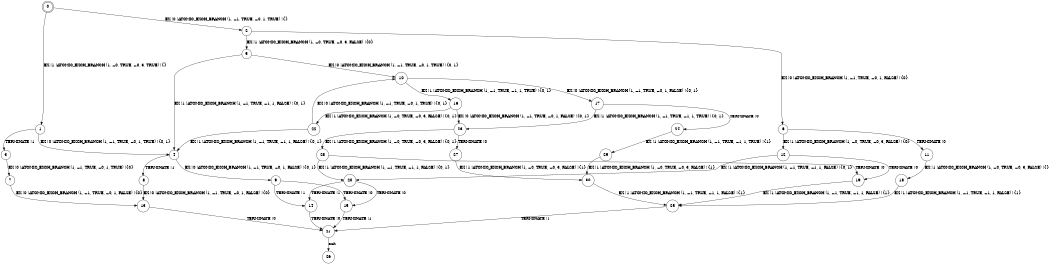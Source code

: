 digraph BCG {
size = "7, 10.5";
center = TRUE;
node [shape = circle];
0 [peripheries = 2];
0 -> 1 [label = "EX !1 !ATOMIC_EXCH_BRANCH (1, +0, TRUE, +0, 3, TRUE) !{}"];
0 -> 2 [label = "EX !0 !ATOMIC_EXCH_BRANCH (1, +1, TRUE, +0, 1, TRUE) !{}"];
1 -> 3 [label = "TERMINATE !1"];
1 -> 4 [label = "EX !0 !ATOMIC_EXCH_BRANCH (1, +1, TRUE, +0, 1, TRUE) !{0, 1}"];
2 -> 5 [label = "EX !1 !ATOMIC_EXCH_BRANCH (1, +0, TRUE, +0, 3, FALSE) !{0}"];
2 -> 6 [label = "EX !0 !ATOMIC_EXCH_BRANCH (1, +1, TRUE, +0, 1, FALSE) !{0}"];
3 -> 7 [label = "EX !0 !ATOMIC_EXCH_BRANCH (1, +1, TRUE, +0, 1, TRUE) !{0}"];
4 -> 8 [label = "TERMINATE !1"];
4 -> 9 [label = "EX !0 !ATOMIC_EXCH_BRANCH (1, +1, TRUE, +0, 1, FALSE) !{0, 1}"];
5 -> 4 [label = "EX !1 !ATOMIC_EXCH_BRANCH (1, +1, TRUE, +1, 1, FALSE) !{0, 1}"];
5 -> 10 [label = "EX !0 !ATOMIC_EXCH_BRANCH (1, +1, TRUE, +0, 1, TRUE) !{0, 1}"];
6 -> 11 [label = "TERMINATE !0"];
6 -> 12 [label = "EX !1 !ATOMIC_EXCH_BRANCH (1, +0, TRUE, +0, 3, FALSE) !{0}"];
7 -> 13 [label = "EX !0 !ATOMIC_EXCH_BRANCH (1, +1, TRUE, +0, 1, FALSE) !{0}"];
8 -> 13 [label = "EX !0 !ATOMIC_EXCH_BRANCH (1, +1, TRUE, +0, 1, FALSE) !{0}"];
9 -> 14 [label = "TERMINATE !1"];
9 -> 15 [label = "TERMINATE !0"];
10 -> 16 [label = "EX !1 !ATOMIC_EXCH_BRANCH (1, +1, TRUE, +1, 1, TRUE) !{0, 1}"];
10 -> 17 [label = "EX !0 !ATOMIC_EXCH_BRANCH (1, +1, TRUE, +0, 1, FALSE) !{0, 1}"];
11 -> 18 [label = "EX !1 !ATOMIC_EXCH_BRANCH (1, +0, TRUE, +0, 3, FALSE) !{}"];
12 -> 19 [label = "TERMINATE !0"];
12 -> 20 [label = "EX !1 !ATOMIC_EXCH_BRANCH (1, +1, TRUE, +1, 1, FALSE) !{0, 1}"];
13 -> 21 [label = "TERMINATE !0"];
14 -> 21 [label = "TERMINATE !0"];
15 -> 21 [label = "TERMINATE !1"];
16 -> 22 [label = "EX !1 !ATOMIC_EXCH_BRANCH (1, +0, TRUE, +0, 3, FALSE) !{0, 1}"];
16 -> 23 [label = "EX !0 !ATOMIC_EXCH_BRANCH (1, +1, TRUE, +0, 1, FALSE) !{0, 1}"];
17 -> 24 [label = "TERMINATE !0"];
17 -> 23 [label = "EX !1 !ATOMIC_EXCH_BRANCH (1, +1, TRUE, +1, 1, TRUE) !{0, 1}"];
18 -> 25 [label = "EX !1 !ATOMIC_EXCH_BRANCH (1, +1, TRUE, +1, 1, FALSE) !{1}"];
19 -> 25 [label = "EX !1 !ATOMIC_EXCH_BRANCH (1, +1, TRUE, +1, 1, FALSE) !{1}"];
20 -> 14 [label = "TERMINATE !1"];
20 -> 15 [label = "TERMINATE !0"];
21 -> 26 [label = "exit"];
22 -> 4 [label = "EX !1 !ATOMIC_EXCH_BRANCH (1, +1, TRUE, +1, 1, FALSE) !{0, 1}"];
22 -> 10 [label = "EX !0 !ATOMIC_EXCH_BRANCH (1, +1, TRUE, +0, 1, TRUE) !{0, 1}"];
23 -> 27 [label = "TERMINATE !0"];
23 -> 28 [label = "EX !1 !ATOMIC_EXCH_BRANCH (1, +0, TRUE, +0, 3, FALSE) !{0, 1}"];
24 -> 29 [label = "EX !1 !ATOMIC_EXCH_BRANCH (1, +1, TRUE, +1, 1, TRUE) !{1}"];
25 -> 21 [label = "TERMINATE !1"];
27 -> 30 [label = "EX !1 !ATOMIC_EXCH_BRANCH (1, +0, TRUE, +0, 3, FALSE) !{1}"];
28 -> 19 [label = "TERMINATE !0"];
28 -> 20 [label = "EX !1 !ATOMIC_EXCH_BRANCH (1, +1, TRUE, +1, 1, FALSE) !{0, 1}"];
29 -> 30 [label = "EX !1 !ATOMIC_EXCH_BRANCH (1, +0, TRUE, +0, 3, FALSE) !{1}"];
30 -> 25 [label = "EX !1 !ATOMIC_EXCH_BRANCH (1, +1, TRUE, +1, 1, FALSE) !{1}"];
}
